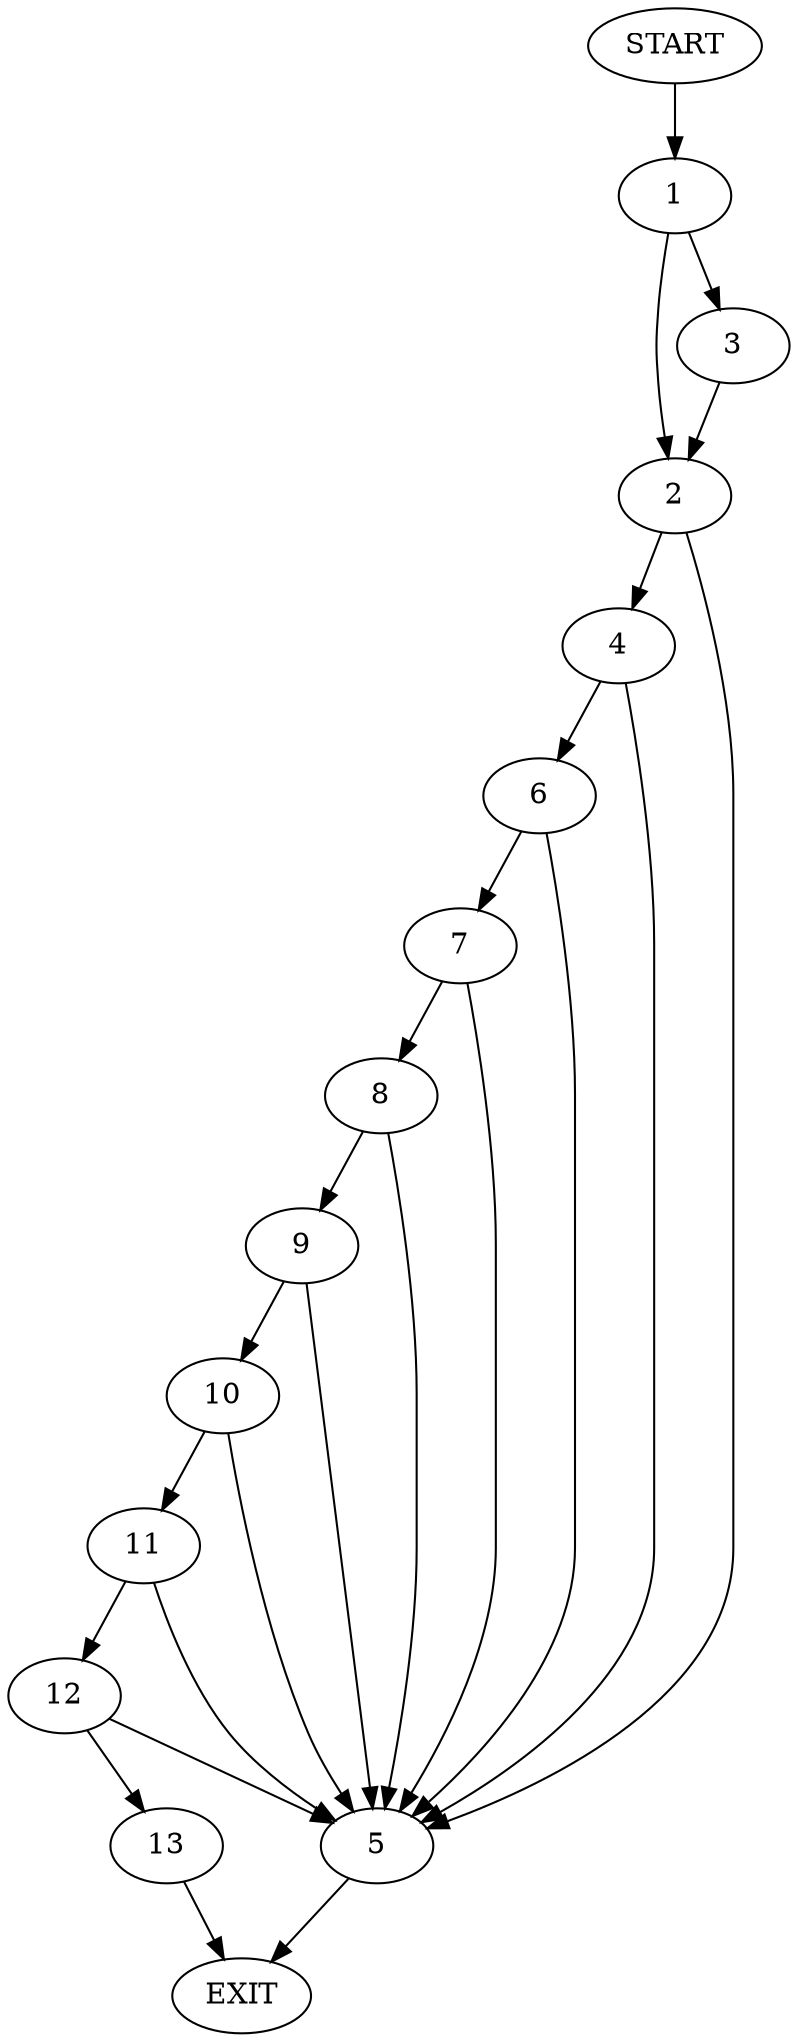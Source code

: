 digraph {
0 [label="START"]
14 [label="EXIT"]
0 -> 1
1 -> 2
1 -> 3
2 -> 4
2 -> 5
3 -> 2
5 -> 14
4 -> 5
4 -> 6
6 -> 5
6 -> 7
7 -> 5
7 -> 8
8 -> 9
8 -> 5
9 -> 5
9 -> 10
10 -> 11
10 -> 5
11 -> 5
11 -> 12
12 -> 5
12 -> 13
13 -> 14
}
